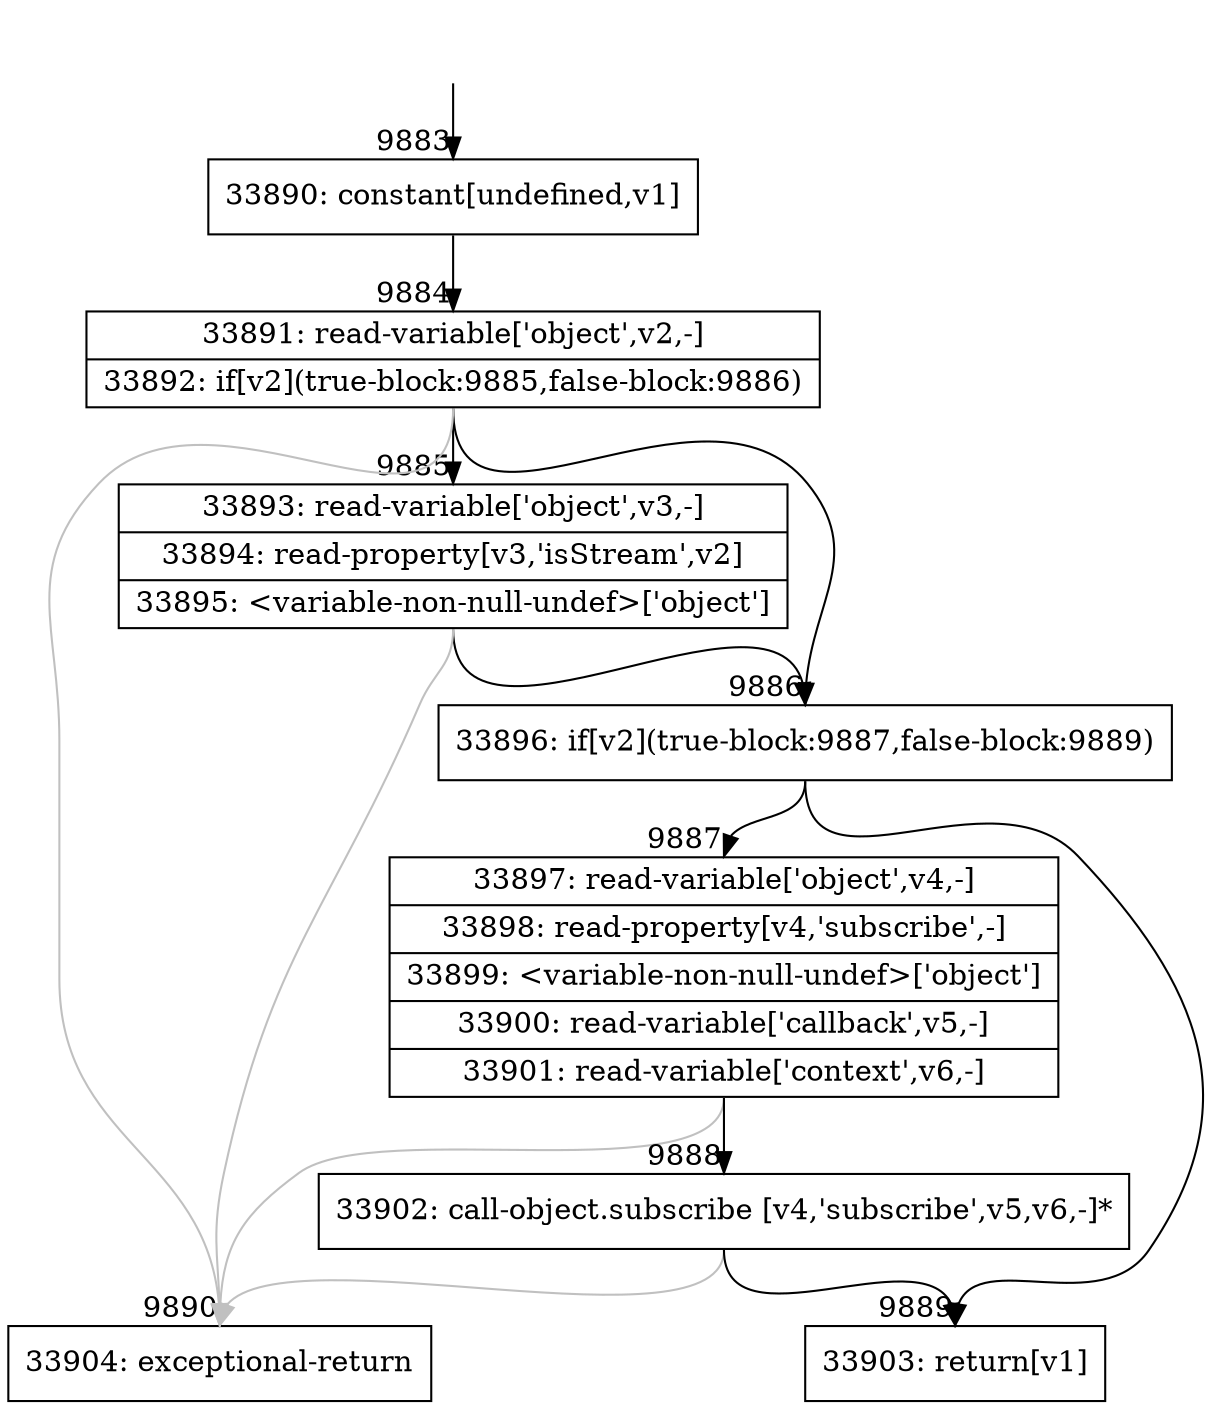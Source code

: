 digraph {
rankdir="TD"
BB_entry846[shape=none,label=""];
BB_entry846 -> BB9883 [tailport=s, headport=n, headlabel="    9883"]
BB9883 [shape=record label="{33890: constant[undefined,v1]}" ] 
BB9883 -> BB9884 [tailport=s, headport=n, headlabel="      9884"]
BB9884 [shape=record label="{33891: read-variable['object',v2,-]|33892: if[v2](true-block:9885,false-block:9886)}" ] 
BB9884 -> BB9886 [tailport=s, headport=n, headlabel="      9886"]
BB9884 -> BB9885 [tailport=s, headport=n, headlabel="      9885"]
BB9884 -> BB9890 [tailport=s, headport=n, color=gray, headlabel="      9890"]
BB9885 [shape=record label="{33893: read-variable['object',v3,-]|33894: read-property[v3,'isStream',v2]|33895: \<variable-non-null-undef\>['object']}" ] 
BB9885 -> BB9886 [tailport=s, headport=n]
BB9885 -> BB9890 [tailport=s, headport=n, color=gray]
BB9886 [shape=record label="{33896: if[v2](true-block:9887,false-block:9889)}" ] 
BB9886 -> BB9887 [tailport=s, headport=n, headlabel="      9887"]
BB9886 -> BB9889 [tailport=s, headport=n, headlabel="      9889"]
BB9887 [shape=record label="{33897: read-variable['object',v4,-]|33898: read-property[v4,'subscribe',-]|33899: \<variable-non-null-undef\>['object']|33900: read-variable['callback',v5,-]|33901: read-variable['context',v6,-]}" ] 
BB9887 -> BB9888 [tailport=s, headport=n, headlabel="      9888"]
BB9887 -> BB9890 [tailport=s, headport=n, color=gray]
BB9888 [shape=record label="{33902: call-object.subscribe [v4,'subscribe',v5,v6,-]*}" ] 
BB9888 -> BB9889 [tailport=s, headport=n]
BB9888 -> BB9890 [tailport=s, headport=n, color=gray]
BB9889 [shape=record label="{33903: return[v1]}" ] 
BB9890 [shape=record label="{33904: exceptional-return}" ] 
//#$~ 17672
}
